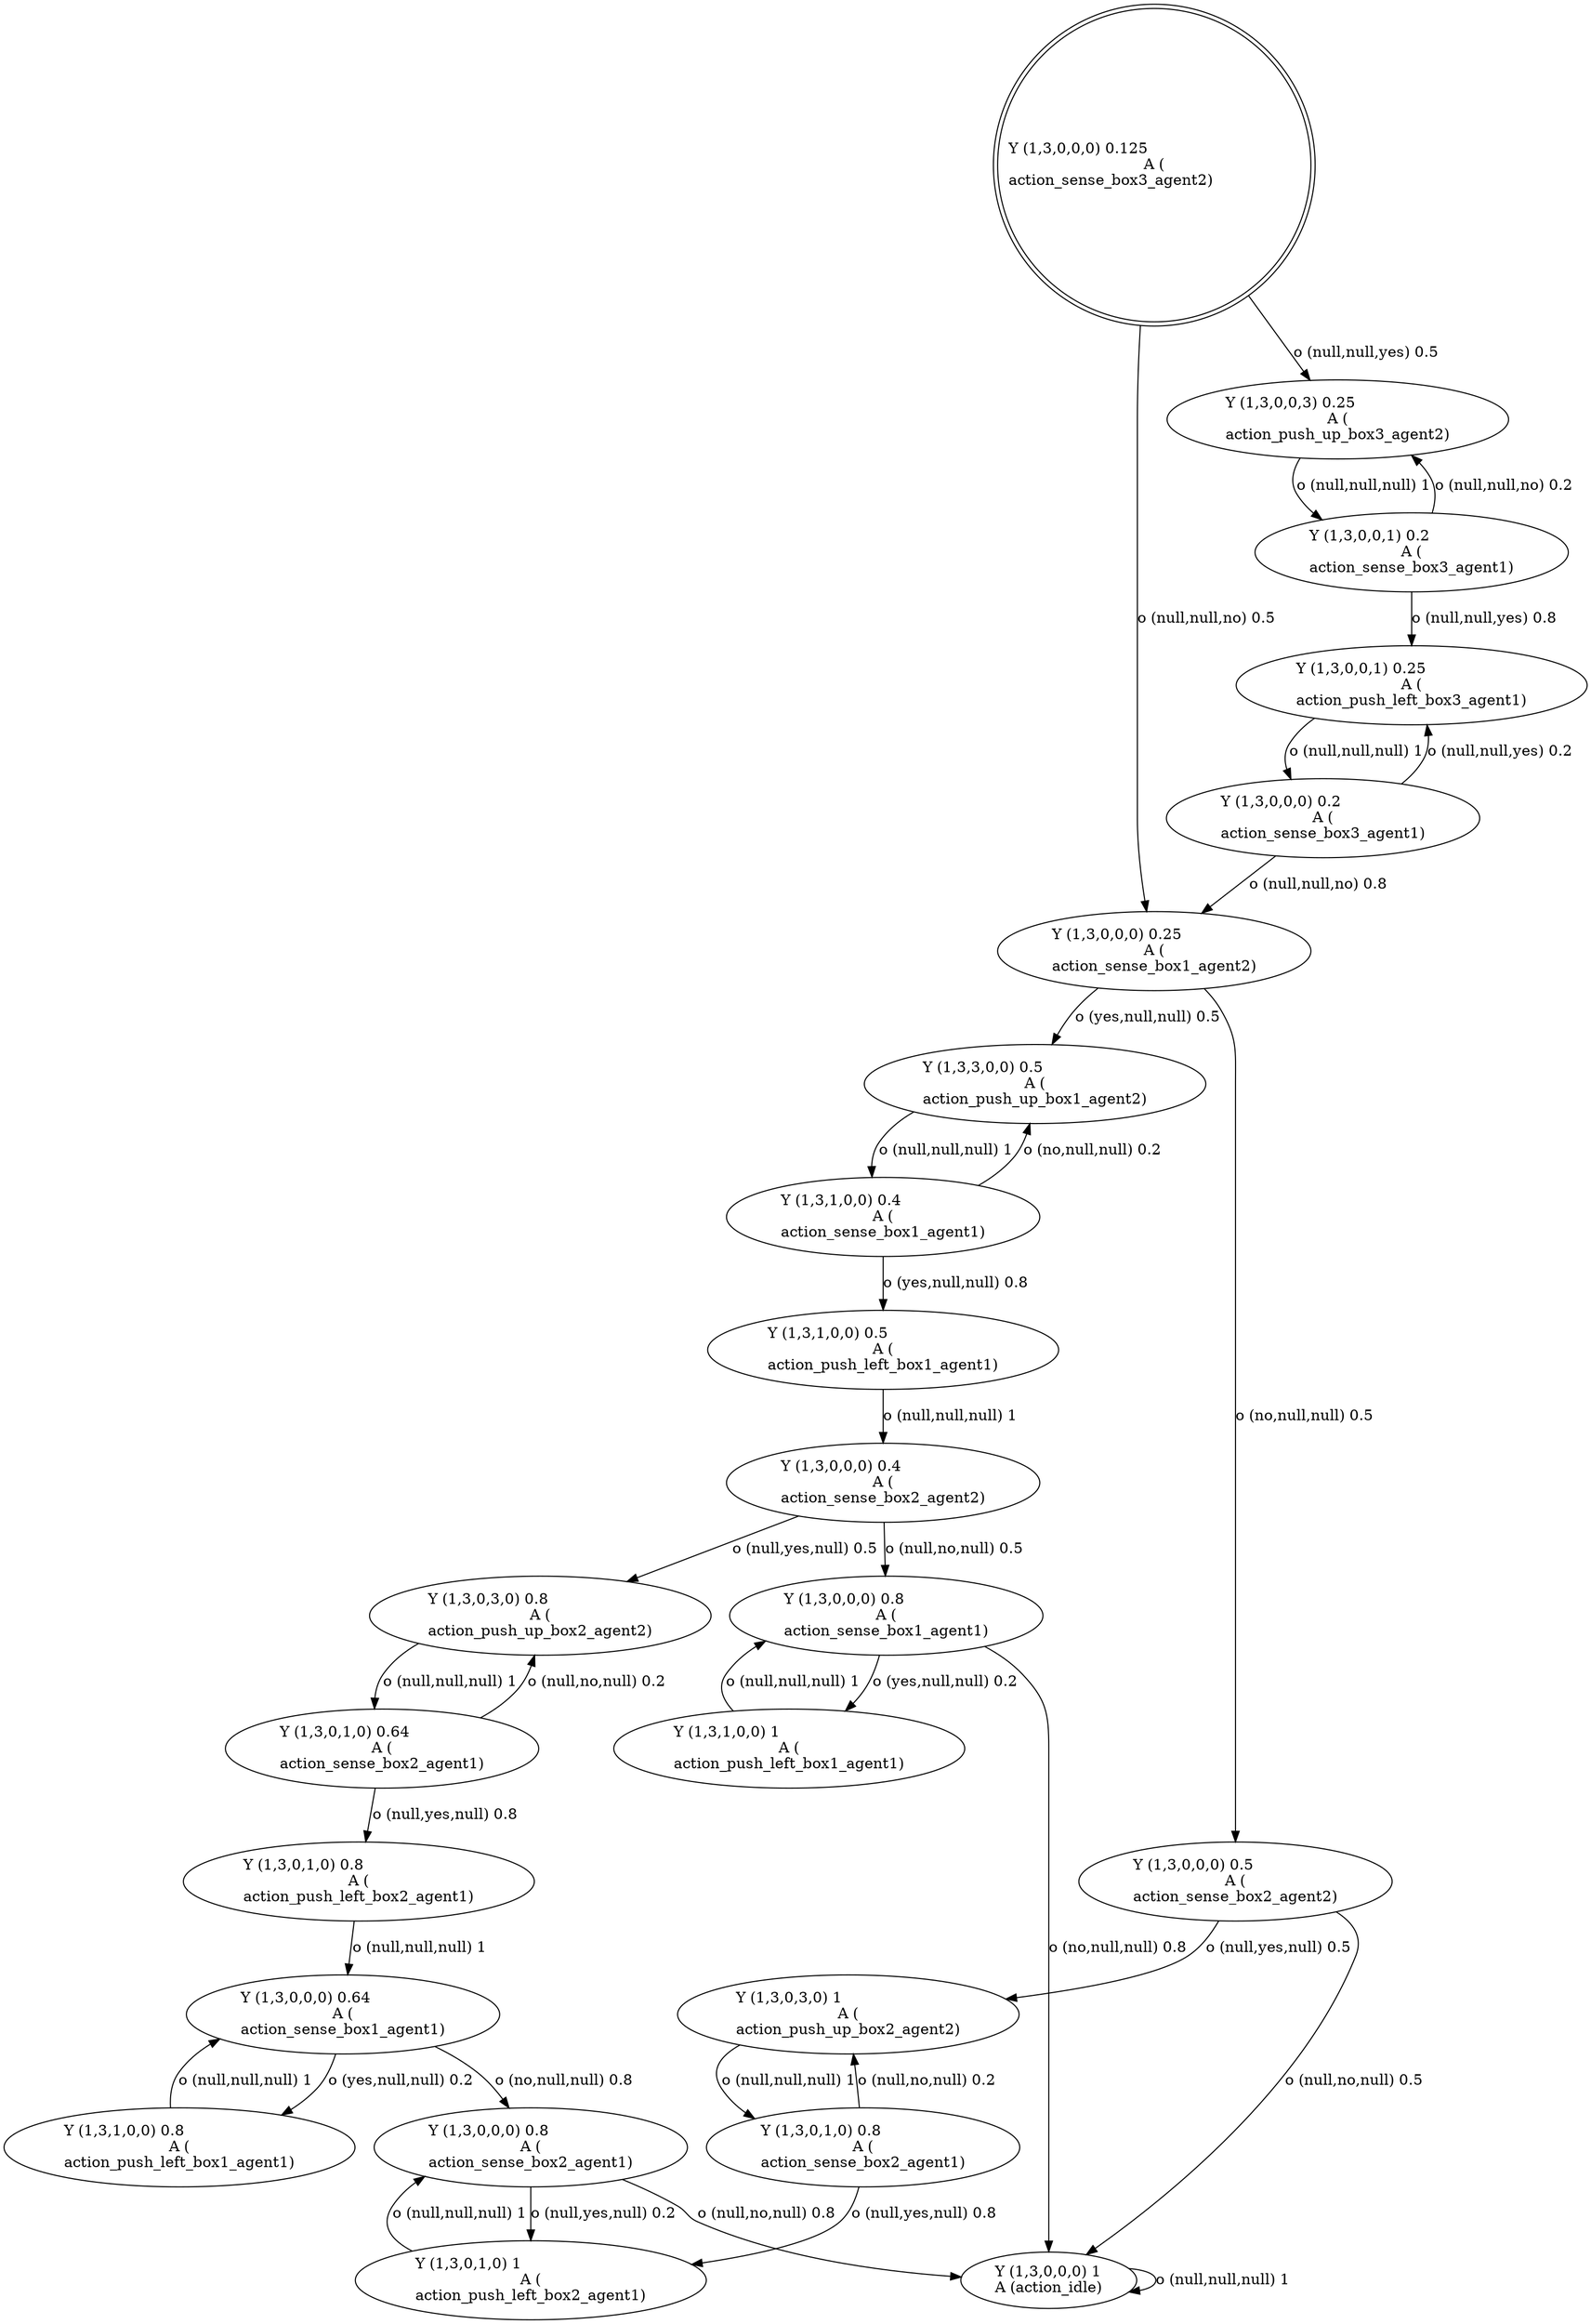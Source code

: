 digraph G
{
root [label="Y (1,3,0,0,0) 0.125\lA (\naction_sense_box3_agent2)\l" shape=doublecircle labeljust="l"];
x0row101 [label="Y (1,3,1,0,0) 0.5\lA (\naction_push_left_box1_agent1)\l"];
x0row117 [label="Y (1,3,1,0,0) 1\lA (\naction_push_left_box1_agent1)\l"];
x0row118 [label="Y (1,3,0,0,0) 0.4\lA (\naction_sense_box2_agent2)\l"];
x0row91 [label="Y (1,3,1,0,0) 0.4\lA (\naction_sense_box1_agent1)\l"];
x0row28 [label="Y (1,3,0,0,1) 0.2\lA (\naction_sense_box3_agent1)\l"];
x0row43 [label="Y (1,3,0,0,1) 0.25\lA (\naction_push_left_box3_agent1)\l"];
x0row126 [label="Y (1,3,0,3,0) 0.8\lA (\naction_push_up_box2_agent2)\l"];
x0row127 [label="Y (1,3,0,0,0) 0.8\lA (\naction_sense_box1_agent1)\l"];
x0row134 [label="Y (1,3,0,3,0) 1\lA (\naction_push_up_box2_agent2)\l"];
x0row139 [label="Y (1,3,0,1,0) 0.64\lA (\naction_sense_box2_agent1)\l"];
x0row145 [label="Y (1,3,0,1,0) 0.8\lA (\naction_sense_box2_agent1)\l"];
x0row148 [label="Y (1,3,0,1,0) 0.8\lA (\naction_push_left_box2_agent1)\l"];
x0row157 [label="Y (1,3,0,1,0) 1\lA (\naction_push_left_box2_agent1)\l"];
x0row154 [label="Y (1,3,0,0,0) 0.64\lA (\naction_sense_box1_agent1)\l"];
x0row166 [label="Y (1,3,1,0,0) 0.8\lA (\naction_push_left_box1_agent1)\l"];
x0row167 [label="Y (1,3,0,0,0) 0.8\lA (\naction_sense_box2_agent1)\l"];
x0row185 [label="Y (1,3,0,0,0) 1\lA (action_idle)\l"];
x0row15 [label="Y (1,3,0,0,3) 0.25\lA (\naction_push_up_box3_agent2)\l"];
x0row16 [label="Y (1,3,0,0,0) 0.25\lA (\naction_sense_box1_agent2)\l"];
x0row79 [label="Y (1,3,3,0,0) 0.5\lA (\naction_push_up_box1_agent2)\l"];
x0row80 [label="Y (1,3,0,0,0) 0.5\lA (\naction_sense_box2_agent2)\l"];
x0row58 [label="Y (1,3,0,0,0) 0.2\lA (\naction_sense_box3_agent1)\l"];
root -> x0row15 [label="o (null,null,yes) 0.5\l"];
root -> x0row16 [label="o (null,null,no) 0.5\l"];
x0row15 -> x0row28 [label="o (null,null,null) 1\l"];
x0row28 -> x0row43 [label="o (null,null,yes) 0.8\l"];
x0row28 -> x0row15 [label="o (null,null,no) 0.2\l"];
x0row43 -> x0row58 [label="o (null,null,null) 1\l"];
x0row58 -> x0row43 [label="o (null,null,yes) 0.2\l"];
x0row58 -> x0row16 [label="o (null,null,no) 0.8\l"];
x0row16 -> x0row79 [label="o (yes,null,null) 0.5\l"];
x0row16 -> x0row80 [label="o (no,null,null) 0.5\l"];
x0row79 -> x0row91 [label="o (null,null,null) 1\l"];
x0row91 -> x0row101 [label="o (yes,null,null) 0.8\l"];
x0row91 -> x0row79 [label="o (no,null,null) 0.2\l"];
x0row101 -> x0row118 [label="o (null,null,null) 1\l"];
x0row118 -> x0row126 [label="o (null,yes,null) 0.5\l"];
x0row118 -> x0row127 [label="o (null,no,null) 0.5\l"];
x0row126 -> x0row139 [label="o (null,null,null) 1\l"];
x0row139 -> x0row148 [label="o (null,yes,null) 0.8\l"];
x0row139 -> x0row126 [label="o (null,no,null) 0.2\l"];
x0row148 -> x0row154 [label="o (null,null,null) 1\l"];
x0row154 -> x0row166 [label="o (yes,null,null) 0.2\l"];
x0row154 -> x0row167 [label="o (no,null,null) 0.8\l"];
x0row166 -> x0row154 [label="o (null,null,null) 1\l"];
x0row167 -> x0row157 [label="o (null,yes,null) 0.2\l"];
x0row167 -> x0row185 [label="o (null,no,null) 0.8\l"];
x0row157 -> x0row167 [label="o (null,null,null) 1\l"];
x0row185 -> x0row185 [label="o (null,null,null) 1\l"];
x0row127 -> x0row117 [label="o (yes,null,null) 0.2\l"];
x0row127 -> x0row185 [label="o (no,null,null) 0.8\l"];
x0row117 -> x0row127 [label="o (null,null,null) 1\l"];
x0row80 -> x0row134 [label="o (null,yes,null) 0.5\l"];
x0row80 -> x0row185 [label="o (null,no,null) 0.5\l"];
x0row134 -> x0row145 [label="o (null,null,null) 1\l"];
x0row145 -> x0row157 [label="o (null,yes,null) 0.8\l"];
x0row145 -> x0row134 [label="o (null,no,null) 0.2\l"];
}
